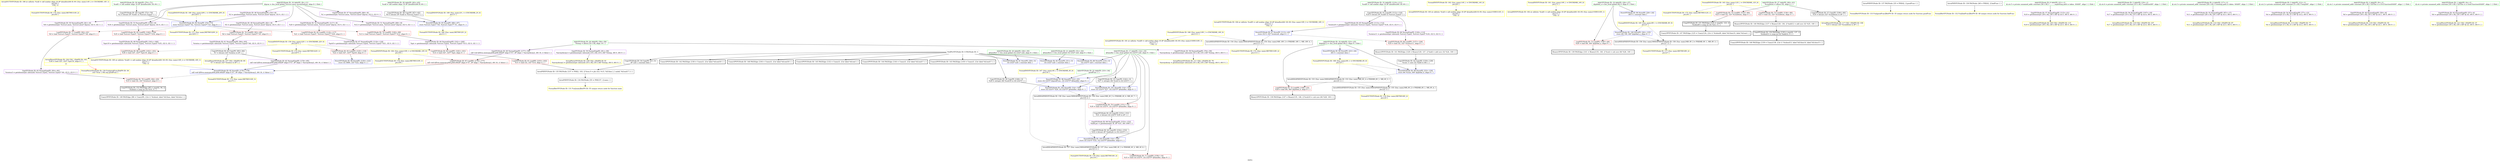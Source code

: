 digraph "SVFG" {
	label="SVFG";

	Node0x555556146700 [shape=record,color=yellow,penwidth=2,label="{ActualOUTSVFGNode ID: 186 at callsite:   %call = call noalias align 16 i8* @malloc(i64 8) #4 \{fun: main\}14V_2 = CSCHI(MR_14V_1)\npts\{63 \}\nCS[\{  \}]}"];
	Node0x555556146700 -> Node0x555556144bc0[style=dashed];
	Node0x555556146510 [shape=record,color=yellow,penwidth=2,label="{ActualOUTSVFGNode ID: 185 at callsite:   %call1 = call noalias align 16 i8* @malloc(i64 16) #4 \{fun: main\}16V_2 = CSCHI(MR_16V_1)\npts\{71 \}\nCS[\{  \}]}"];
	Node0x555556146510 -> Node0x555556137630[style=dashed];
	Node0x5555561462b0 [shape=record,color=yellow,penwidth=2,label="{ActualOUTSVFGNode ID: 184 at callsite:   %call5 = call noalias align 16 i8* @malloc(i64 16) #4 \{fun: main\}18V_3 = CSCHI(MR_18V_1)\npts\{111 \}\nCS[\{  \}]}"];
	Node0x5555561462b0 -> Node0x555556137c90[style=dashed];
	Node0x5555561460f0 [shape=record,color=yellow,penwidth=2,label="{ActualINSVFGNode ID: 183 at callsite:   %call = call noalias align 16 i8* @malloc(i64 8) #4 \{fun: main\}CSMU(14V_1)\npts\{63 \}\nCS[\{  \}]}"];
	Node0x555556145f30 [shape=record,color=yellow,penwidth=2,label="{ActualINSVFGNode ID: 182 at callsite:   %call1 = call noalias align 16 i8* @malloc(i64 16) #4 \{fun: main\}CSMU(16V_1)\npts\{71 \}\nCS[\{  \}]}"];
	Node0x555556145d00 [shape=record,color=yellow,penwidth=2,label="{ActualINSVFGNode ID: 181 at callsite:   %call5 = call noalias align 16 i8* @malloc(i64 16) #4 \{fun: main\}CSMU(18V_1)\npts\{111 \}\nCS[\{  \}]}"];
	Node0x555556145bb0 [shape=record,color=yellow,penwidth=2,label="{FormalOUTSVFGNode ID: 180 \{fun: main\}RETMU(2V_2)\npts\{11 \}\n}"];
	Node0x555556145a60 [shape=record,color=yellow,penwidth=2,label="{FormalOUTSVFGNode ID: 179 \{fun: main\}RETMU(4V_3)\npts\{16 \}\n}"];
	Node0x555556145910 [shape=record,color=yellow,penwidth=2,label="{FormalOUTSVFGNode ID: 178 \{fun: main\}RETMU(6V_2)\npts\{25 \}\n}"];
	Node0x5555561457c0 [shape=record,color=yellow,penwidth=2,label="{FormalOUTSVFGNode ID: 177 \{fun: main\}RETMU(8V_2)\npts\{27 \}\n}"];
	Node0x555556145670 [shape=record,color=yellow,penwidth=2,label="{FormalOUTSVFGNode ID: 176 \{fun: main\}RETMU(10V_1)\npts\{59 \}\n}"];
	Node0x555556145520 [shape=record,color=yellow,penwidth=2,label="{FormalOUTSVFGNode ID: 175 \{fun: main\}RETMU(12V_1)\npts\{61 \}\n}"];
	Node0x555556144bc0 [shape=record,color=yellow,penwidth=2,label="{FormalOUTSVFGNode ID: 174 \{fun: main\}RETMU(14V_2)\npts\{63 \}\n}"];
	Node0x555556144a70 [shape=record,color=yellow,penwidth=2,label="{FormalOUTSVFGNode ID: 173 \{fun: main\}RETMU(16V_3)\npts\{71 \}\n}"];
	Node0x555556144920 [shape=record,color=yellow,penwidth=2,label="{FormalOUTSVFGNode ID: 172 \{fun: main\}RETMU(18V_2)\npts\{111 \}\n}"];
	Node0x5555561447d0 [shape=record,color=yellow,penwidth=2,label="{FormalOUTSVFGNode ID: 171 \{fun: main\}RETMU(20V_2)\npts\{2011 \}\n}"];
	Node0x5555561445a0 [shape=record,color=yellow,penwidth=2,label="{FormalOUTSVFGNode ID: 170 \{fun: main\}RETMU(22V_1)\npts\{2071 \}\n}"];
	Node0x555556144420 [shape=record,color=yellow,penwidth=2,label="{FormalINSVFGNode ID: 169 \{fun: main\}2V_1 = ENCHI(MR_2V_0)\npts\{11 \}\n}"];
	Node0x555556144420 -> Node0x5555561373d0[style=dashed];
	Node0x5555561442a0 [shape=record,color=yellow,penwidth=2,label="{FormalINSVFGNode ID: 168 \{fun: main\}6V_1 = ENCHI(MR_6V_0)\npts\{25 \}\n}"];
	Node0x5555561442a0 -> Node0x555556137ef0[style=dashed];
	Node0x5555561442a0 -> Node0x5555560aae40[style=dashed];
	Node0x5555561442a0 -> Node0x555556142e20[style=dashed];
	Node0x555556144120 [shape=record,color=yellow,penwidth=2,label="{FormalINSVFGNode ID: 167 \{fun: main\}4V_1 = ENCHI(MR_4V_0)\npts\{16 \}\n}"];
	Node0x555556144120 -> Node0x555556137760[style=dashed];
	Node0x555556143fa0 [shape=record,color=yellow,penwidth=2,label="{FormalINSVFGNode ID: 166 \{fun: main\}18V_1 = ENCHI(MR_18V_0)\npts\{111 \}\n}"];
	Node0x555556143fa0 -> Node0x555556142ba0[style=dashed];
	Node0x555556143fa0 -> Node0x555556145d00[style=dashed];
	Node0x555556143e20 [shape=record,color=yellow,penwidth=2,label="{FormalINSVFGNode ID: 165 \{fun: main\}8V_1 = ENCHI(MR_8V_0)\npts\{27 \}\n}"];
	Node0x555556143e20 -> Node0x555556138020[style=dashed];
	Node0x555556143e20 -> Node0x5555561430a0[style=dashed];
	Node0x555556143ca0 [shape=record,color=yellow,penwidth=2,label="{FormalINSVFGNode ID: 164 \{fun: main\}10V_1 = ENCHI(MR_10V_0)\npts\{59 \}\n}"];
	Node0x555556143ca0 -> Node0x555556136c80[style=dashed];
	Node0x555556143ca0 -> Node0x555556145670[style=dashed];
	Node0x555556072b90 [shape=record,color=yellow,penwidth=2,label="{FormalINSVFGNode ID: 163 \{fun: main\}12V_1 = ENCHI(MR_12V_0)\npts\{61 \}\n}"];
	Node0x555556072b90 -> Node0x555556135aa0[style=dashed];
	Node0x555556072b90 -> Node0x555556135c00[style=dashed];
	Node0x555556072b90 -> Node0x555556145520[style=dashed];
	Node0x555556072ae0 [shape=record,color=yellow,penwidth=2,label="{FormalINSVFGNode ID: 162 \{fun: main\}14V_1 = ENCHI(MR_14V_0)\npts\{63 \}\n}"];
	Node0x555556072ae0 -> Node0x5555561460f0[style=dashed];
	Node0x555556072710 [shape=record,color=yellow,penwidth=2,label="{FormalINSVFGNode ID: 161 \{fun: main\}16V_1 = ENCHI(MR_16V_0)\npts\{71 \}\n}"];
	Node0x555556072710 -> Node0x555556145f30[style=dashed];
	Node0x555556072370 [shape=record,color=yellow,penwidth=2,label="{FormalINSVFGNode ID: 160 \{fun: main\}20V_1 = ENCHI(MR_20V_0)\npts\{2011 \}\n}"];
	Node0x555556072370 -> Node0x555556137500[style=dashed];
	Node0x555556071f90 [shape=record,color=yellow,penwidth=2,label="{FormalINSVFGNode ID: 159 \{fun: main\}22V_1 = ENCHI(MR_22V_0)\npts\{2071 \}\n}"];
	Node0x555556071f90 -> Node0x5555561362e0[style=dashed];
	Node0x555556071f90 -> Node0x555556136700[style=dashed];
	Node0x555556071f90 -> Node0x555556136b20[style=dashed];
	Node0x555556071f90 -> Node0x5555561445a0[style=dashed];
	Node0x555556143530 [shape=record,color=black,label="{IntraMSSAPHISVFGNode ID: 158 \{fun: main\}MSSAPHISVFGNode ID: 158 \{fun: main\}MR_4V_5 = PHI(MR_4V_4, MR_4V_7, )\npts\{16 \}\{  \}}"];
	Node0x555556143530 -> Node0x555556135520[style=dashed];
	Node0x555556143530 -> Node0x5555561383b0[style=dashed];
	Node0x555556143320 [shape=record,color=black,label="{IntraMSSAPHISVFGNode ID: 157 \{fun: main\}MSSAPHISVFGNode ID: 157 \{fun: main\}MR_4V_3 = PHI(MR_4V_2, MR_4V_6, )\npts\{16 \}\{  \}}"];
	Node0x555556143320 -> Node0x555556135680[style=dashed];
	Node0x555556143320 -> Node0x555556145a60[style=dashed];
	Node0x5555561430a0 [shape=record,color=black,label="{IntraMSSAPHISVFGNode ID: 156 \{fun: main\}MSSAPHISVFGNode ID: 156 \{fun: main\}MR_8V_2 = PHI(MR_8V_1, MR_8V_3, )\npts\{27 \}\{  \}}"];
	Node0x5555561430a0 -> Node0x5555561457c0[style=dashed];
	Node0x555556142e20 [shape=record,color=black,label="{IntraMSSAPHISVFGNode ID: 155 \{fun: main\}MSSAPHISVFGNode ID: 155 \{fun: main\}MR_6V_2 = PHI(MR_6V_1, MR_6V_4, )\npts\{25 \}\{  \}}"];
	Node0x555556142e20 -> Node0x555556145910[style=dashed];
	Node0x555556142ba0 [shape=record,color=black,label="{IntraMSSAPHISVFGNode ID: 154 \{fun: main\}MSSAPHISVFGNode ID: 154 \{fun: main\}MR_18V_2 = PHI(MR_18V_1, MR_18V_4, )\npts\{111 \}\{  \}}"];
	Node0x555556142ba0 -> Node0x555556144920[style=dashed];
	Node0x5555560aae40 [shape=record,color=black,label="{IntraMSSAPHISVFGNode ID: 153 \{fun: main\}MSSAPHISVFGNode ID: 153 \{fun: main\}MR_6V_4 = PHI(MR_6V_1, MR_6V_3, )\npts\{25 \}\{  \}}"];
	Node0x5555560aae40 -> Node0x5555561357e0[style=dashed];
	Node0x5555560aae40 -> Node0x555556142e20[style=dashed];
	Node0x55555613e300 [shape=record,color=black,penwidth=2,label="{CmpVFGNode ID: 152 PAGEdge: [95 = cmp(42, 94, )]\n    %tobool = icmp ne i32 %10, 0 \{  \}}"];
	Node0x55555613e300 -> Node0x55555613dba0[style=solid];
	Node0x55555613e0a0 [shape=record,color=black,penwidth=2,label="{CmpVFGNode ID: 151 PAGEdge: [124 = cmp(42, 123, )]\n    %tobool9 = icmp ne i32 %23, 0 \{  \}}"];
	Node0x55555613e0a0 -> Node0x55555613d740[style=solid];
	Node0x55555613ddd0 [shape=record,color=black,penwidth=2,label="{CmpVFGNode ID: 150 PAGEdge: [138 = cmp(42, 137, )]\n    %tobool13 = icmp ne i32 %add12, 0 \{  \}}"];
	Node0x55555613ddd0 -> Node0x55555613d510[style=solid];
	Node0x55555613dba0 [shape=record,color=black,penwidth=2,label="{UnaryOPVFGNode ID: 149 PAGEdge: [96 = Unary(95, )]      br i1 %tobool, label %if.then, label %if.else \{  \}}"];
	Node0x55555613d970 [shape=record,color=black,penwidth=2,label="{UnaryOPVFGNode ID: 148 PAGEdge: [104 = Unary(3, )]      br label %if.end18 \{  \}}"];
	Node0x55555613d740 [shape=record,color=black,penwidth=2,label="{UnaryOPVFGNode ID: 147 PAGEdge: [125 = Unary(124, )]      br i1 %tobool9, label %if.then10, label %if.end \{  \}}"];
	Node0x55555613d510 [shape=record,color=black,penwidth=2,label="{UnaryOPVFGNode ID: 146 PAGEdge: [139 = Unary(138, )]      br i1 %tobool13, label %if.then14, label %if.else15 \{  \}}"];
	Node0x55555613d2e0 [shape=record,color=black,penwidth=2,label="{UnaryOPVFGNode ID: 145 PAGEdge: [132 = Unary(3, )]      br label %if.end \{  \}}"];
	Node0x55555613d0b0 [shape=record,color=black,penwidth=2,label="{UnaryOPVFGNode ID: 144 PAGEdge: [144 = Unary(3, )]      br label %if.end17 \{  \}}"];
	Node0x55555613ce80 [shape=record,color=black,penwidth=2,label="{UnaryOPVFGNode ID: 143 PAGEdge: [150 = Unary(3, )]      br label %if.end17 \{  \}}"];
	Node0x55555613cbe0 [shape=record,color=black,penwidth=2,label="{UnaryOPVFGNode ID: 142 PAGEdge: [156 = Unary(3, )]      br label %if.end18 \{  \}}"];
	Node0x55555613c980 [shape=record,color=black,penwidth=2,label="{BinaryOPVFGNode ID: 141 PAGEdge: [128 = Binary(129, 127, )]      %add = add nsw i32 %24, 100 \{  \}}"];
	Node0x55555613c980 -> Node0x555556132aa0[style=solid];
	Node0x55555613c720 [shape=record,color=black,penwidth=2,label="{BinaryOPVFGNode ID: 140 PAGEdge: [137 = Binary(129, 136, )]      %add12 = add nsw i32 %25, 100 \{  \}}"];
	Node0x55555613c720 -> Node0x55555613ddd0[style=solid];
	Node0x55555613c4c0 [shape=record,color=black,penwidth=2,label="{BinaryOPVFGNode ID: 139 PAGEdge: [141 = Binary(135, 140, )]      %sub = sub nsw i64 %26, 100 \{  \}}"];
	Node0x55555613c1f0 [shape=record,color=black,penwidth=2,label="{BinaryOPVFGNode ID: 138 PAGEdge: [147 = Binary(135, 146, )]      %sub16 = sub nsw i64 %28, 100 \{  \}}"];
	Node0x55555613bee0 [shape=record,color=black,label="{IntraPHIVFGNode ID: 137 PAGNode: [35 = PHI(42, )]    goodFunc \{  \}}"];
	Node0x55555613bee0 -> Node0x55555613b370[style=solid];
	Node0x55555613bbd0 [shape=record,color=black,label="{IntraPHIVFGNode ID: 136 PAGNode: [48 = PHI(42, )]    badFunc \{  \}}"];
	Node0x55555613bbd0 -> Node0x55555613b200[style=solid];
	Node0x55555613b860 [shape=record,color=black,label="{IntraPHIVFGNode ID: 135 PAGNode: [157 = PHI(2, 103, )]      %res.0 = phi i32 [ %15, %if.then ], [ undef, %if.end17 ] \{  \}}"];
	Node0x55555613b860 -> Node0x55555613b4e0[style=solid];
	Node0x55555613b4e0 [shape=record,color=black,label="{IntraPHIVFGNode ID: 134 PAGNode: [55 = PHI(157, )]    main \{  \}}"];
	Node0x55555613b4e0 -> Node0x55555613b020[style=solid];
	Node0x55555613b370 [shape=record,color=yellow,penwidth=2,label="{FormalRetVFGNode ID: 133 Fun[goodFunc]RetPN ID: 35 unique return node for function goodFunc}"];
	Node0x55555613b200 [shape=record,color=yellow,penwidth=2,label="{FormalRetVFGNode ID: 132 Fun[badFunc]RetPN ID: 48 unique return node for function badFunc}"];
	Node0x55555613b020 [shape=record,color=yellow,penwidth=2,label="{FormalRetVFGNode ID: 131 Fun[main]RetPN ID: 55 unique return node for function main}"];
	Node0x55555613ae80 [shape=record,color=yellow,penwidth=2,label="{FormalParmVFGNode ID: 130 Fun[goodFunc]ValPN ID: 36\n i32* %var \{ 0th arg goodFunc  \}}"];
	Node0x5555561340a0 [shape=record,color=purple,label="{GepVFGNode ID: 58 NormalGepPE: [76\<--58]  \n   %arraydecay = getelementptr inbounds [16 x i8], [16 x i8]* %temp, i64 0, i64 0 \{  \}}"];
	Node0x5555561340a0 -> Node0x555556138d30[style=solid];
	Node0x555556133f40 [shape=record,color=purple,label="{GepVFGNode ID: 57 NormalGepPE: [115\<--21]  \n   %19 = getelementptr [38 x i8], [38 x i8]* @.str.5, i64 0, i64 0 \{  \}}"];
	Node0x555556133f40 -> Node0x555556138610[style=solid];
	Node0x555556133de0 [shape=record,color=purple,label="{GepVFGNode ID: 56 NormalGepPE: [107\<--19]  \n   %17 = getelementptr [10 x i8], [10 x i8]* @.str.4, i64 0, i64 0 \{  \}}"];
	Node0x555556133de0 -> Node0x5555561396b0[style=solid];
	Node0x555556133c80 [shape=record,color=purple,label="{GepVFGNode ID: 55 NormalGepPE: [97\<--17]  \n   %11 = getelementptr [26 x i8], [26 x i8]* @.str.3, i64 0, i64 0 \{  \}}"];
	Node0x555556133c80 -> Node0x5555561390c0[style=solid];
	Node0x555556133b20 [shape=record,color=purple,label="{GepVFGNode ID: 54 NormalGepPE: [77\<--12]  \n   %4 = getelementptr [5 x i8], [5 x i8]* @.str.2, i64 0, i64 0 \{  \}}"];
	Node0x555556133b20 -> Node0x555556138f90[style=solid];
	Node0x5555561339c0 [shape=record,color=purple,label="{GepVFGNode ID: 53 NormalGepPE: [159\<--8]  \n   %34 = getelementptr %struct.anon, %struct.anon* @gvar, i32 0, i32 1 \{  \}}"];
	Node0x5555561339c0 -> Node0x5555561369c0[style=solid];
	Node0x555556133860 [shape=record,color=purple,label="{GepVFGNode ID: 52 NormalGepPE: [117\<--8]  \n   %20 = getelementptr %struct.anon, %struct.anon* @gvar, i32 0, i32 1 \{  \}}"];
	Node0x555556133860 -> Node0x5555561365a0[style=solid];
	Node0x555556133700 [shape=record,color=purple,label="{GepVFGNode ID: 51 NormalGepPE: [99\<--8]  \n   %12 = getelementptr %struct.anon, %struct.anon* @gvar, i32 0, i32 1 \{  \}}"];
	Node0x555556133700 -> Node0x555556136180[style=solid];
	Node0x5555561335a0 [shape=record,color=purple,label="{GepVFGNode ID: 50 NormalGepPE: [91\<--8]  \n   %8 = getelementptr %struct.anon, %struct.anon* @gvar, i32 0, i32 1 \{  \}}"];
	Node0x5555561335a0 -> Node0x555556135ec0[style=solid];
	Node0x555556133440 [shape=record,color=purple,label="{GepVFGNode ID: 49 NormalGepPE: [82\<--8]  \n   %5 = getelementptr %struct.anon, %struct.anon* @gvar, i32 0, i32 1 \{  \}}"];
	Node0x555556133440 -> Node0x555556135d60[style=solid];
	Node0x5555561332e0 [shape=record,color=purple,label="{GepVFGNode ID: 48 NormalGepPE: [74\<--8]  \n   %3 = getelementptr %struct.anon, %struct.anon* @gvar, i32 0, i32 1 \{  \}}"];
	Node0x5555561332e0 -> Node0x555556137500[style=solid];
	Node0x555556133180 [shape=record,color=purple,label="{GepVFGNode ID: 47 NormalGepPE: [68\<--8]  \n   %1 = getelementptr %struct.anon, %struct.anon* @gvar, i32 0, i32 0 \{  \}}"];
	Node0x555556133180 -> Node0x5555561373d0[style=solid];
	Node0x555556133020 [shape=record,color=purple,label="{GepVFGNode ID: 46 NormalGepPE: [50\<--6]  \n   %0 = getelementptr [30 x i8], [30 x i8]* @.str.1, i64 0, i64 0 \{  \}}"];
	Node0x555556133020 -> Node0x555556139320[style=solid];
	Node0x555556132ec0 [shape=record,color=purple,label="{GepVFGNode ID: 45 NormalGepPE: [37\<--4]  \n   %0 = getelementptr [30 x i8], [30 x i8]* @.str, i64 0, i64 0 \{  \}}"];
	Node0x555556132ec0 -> Node0x555556139910[style=solid];
	Node0x555556132d60 [shape=record,color=black,label="{CopyVFGNode ID: 44 CopyPE: [154\<--153]  \n   %32 = bitcast i8* %add.ptr to i32 (i32*)* \{  \}}"];
	Node0x555556132d60 -> Node0x5555561383b0[style=solid];
	Node0x555556132c00 [shape=record,color=black,label="{CopyVFGNode ID: 43 CopyPE: [152\<--151]  \n   %31 = bitcast i32 (i32*)* %30 to i8* \{  \}}"];
	Node0x555556132c00 -> Node0x555556135260[style=solid];
	Node0x555556132aa0 [shape=record,color=black,label="{CopyVFGNode ID: 42 CopyPE: [130\<--128]  \n   %conv = sext i32 %add to i64 \{  \}}"];
	Node0x555556132aa0 -> Node0x555556137ef0[style=solid];
	Node0x555556132940 [shape=record,color=black,label="{CopyVFGNode ID: 41 CopyPE: [112\<--110]  \n   %18 = bitcast i8* %call5 to %struct.Type2* \{  \}}"];
	Node0x555556132940 -> Node0x555556134e40[style=solid];
	Node0x555556132940 -> Node0x555556134fa0[style=solid];
	Node0x5555561327e0 [shape=record,color=black,label="{CopyVFGNode ID: 40 CopyPE: [85\<--84]  \n   %7 = bitcast i32* %status to i8* \{  \}}"];
	Node0x5555561327e0 -> Node0x555556134a20[style=solid];
	Node0x5555561327e0 -> Node0x555556138870[style=solid];
	Node0x555556132680 [shape=record,color=black,label="{CopyVFGNode ID: 39 CopyPE: [73\<--70]  \n   %2 = bitcast i8* %call1 to %struct.Type2* \{  \}}"];
	Node0x555556132680 -> Node0x555556137500[style=solid];
	Node0x555556132520 [shape=record,color=black,label="{CopyVFGNode ID: 38 CopyPE: [67\<--62]  \n   %0 = bitcast i8* %call to %struct.Type1* \{  \}}"];
	Node0x555556132520 -> Node0x5555561373d0[style=solid];
	Node0x5555561323c0 [shape=record,color=black,label="{CopyVFGNode ID: 37 CopyPE: [106\<--60]  \n   %16 = bitcast i32* %condition to i8* \{  \}}"];
	Node0x5555561323c0 -> Node0x555556139450[style=solid];
	Node0x555556132260 [shape=record,color=black,label="{CopyVFGNode ID: 36 CopyPE: [148\<--3]  \n   %29 = inttoptr i64 %sub16 to i32 (i32*)* \{  \}}"];
	Node0x555556132260 -> Node0x555556138280[style=solid];
	Node0x555556132100 [shape=record,color=black,label="{CopyVFGNode ID: 35 CopyPE: [142\<--3]  \n   %27 = inttoptr i64 %sub to i32 (i32*)* \{  \}}"];
	Node0x555556132100 -> Node0x555556138150[style=solid];
	Node0x555556131dc0 [shape=record,color=black,label="{CopyVFGNode ID: 34 CopyPE: [2\<--3]  \n i8* null \{ constant data \}}"];
	Node0x555556131dc0 -> Node0x55555613b860[style=solid];
	Node0x555556131c60 [shape=record,color=green,label="{AddrVFGNode ID: 33 AddrPE: [110\<--111]  \n   %call5 = call noalias align 16 i8* @malloc(i64 16) #4 \{  \}}"];
	Node0x555556131c60 -> Node0x555556132940[style=solid];
	Node0x555556131660 [shape=record,color=green,label="{AddrVFGNode ID: 30 AddrPE: [70\<--71]  \n   %call1 = call noalias align 16 i8* @malloc(i64 16) #4 \{  \}}"];
	Node0x555556131660 -> Node0x555556132680[style=solid];
	Node0x55555612f330 [shape=record,color=green,label="{AddrVFGNode ID: 6 AddrPE: [21\<--1]  \n @.str.5 = private unnamed_addr constant [38 x i8] c\"..........exploiting path is taken. \\0A\\00\", align 1 \{ Glob  \}}"];
	Node0x55555612f330 -> Node0x555556133f40[style=solid];
	Node0x55555612f2a0 [shape=record,color=green,label="{AddrVFGNode ID: 5 AddrPE: [19\<--1]  \n @.str.4 = private unnamed_addr constant [10 x i8] c\"condition\\00\", align 1 \{ Glob  \}}"];
	Node0x55555612f2a0 -> Node0x555556133de0[style=solid];
	Node0x55555611fd80 [shape=record,color=green,label="{AddrVFGNode ID: 4 AddrPE: [17\<--1]  \n @.str.3 = private unnamed_addr constant [26 x i8] c\"crashing path is taken. \\0A\\00\", align 1 \{ Glob  \}}"];
	Node0x55555611fd80 -> Node0x555556133c80[style=solid];
	Node0x55555611fcb0 [shape=record,color=green,label="{AddrVFGNode ID: 3 AddrPE: [12\<--1]  \n @.str.2 = private unnamed_addr constant [5 x i8] c\"temp\\00\", align 1 \{ Glob  \}}"];
	Node0x55555611fcb0 -> Node0x555556133b20[style=solid];
	Node0x55555611fc00 [shape=record,color=green,label="{AddrVFGNode ID: 2 AddrPE: [6\<--1]  \n @.str.1 = private unnamed_addr constant [30 x i8] c\"/////This is a Evil function\\0A\\00\", align 1 \{ Glob  \}}"];
	Node0x55555611fc00 -> Node0x555556133020[style=solid];
	Node0x55555612e910 [shape=record,color=green,label="{AddrVFGNode ID: 1 AddrPE: [4\<--1]  \n @.str = private unnamed_addr constant [30 x i8] c\"/////This is a Good function\\0A\\00\", align 1 \{ Glob  \}}"];
	Node0x55555612e910 -> Node0x555556132ec0[style=solid];
	Node0x555556066510 [shape=record,color=grey,label="{NullPtrVFGNode ID: 0 PAGNode ID: 3\n}"];
	Node0x555556066510 -> Node0x555556131dc0[style=solid];
	Node0x555556066510 -> Node0x555556132100[style=solid];
	Node0x555556066510 -> Node0x555556132260[style=solid];
	Node0x555556066510 -> Node0x555556136de0[style=solid];
	Node0x555556066510 -> Node0x555556137170[style=solid];
	Node0x555556066510 -> Node0x5555561372a0[style=solid];
	Node0x555556066510 -> Node0x55555613cbe0[style=solid];
	Node0x555556066510 -> Node0x55555613ce80[style=solid];
	Node0x555556066510 -> Node0x55555613d0b0[style=solid];
	Node0x555556066510 -> Node0x55555613d2e0[style=solid];
	Node0x555556066510 -> Node0x55555613d970[style=solid];
	Node0x555556130320 [shape=record,color=green,label="{AddrVFGNode ID: 16 AddrPE: [8\<--11]  \n @gvar = dso_local global %struct.anon zeroinitializer, align 8 \{ Glob  \}}"];
	Node0x555556130320 -> Node0x555556133180[style=solid];
	Node0x555556130320 -> Node0x5555561332e0[style=solid];
	Node0x555556130320 -> Node0x555556133440[style=solid];
	Node0x555556130320 -> Node0x5555561335a0[style=solid];
	Node0x555556130320 -> Node0x555556133700[style=solid];
	Node0x555556130320 -> Node0x555556133860[style=solid];
	Node0x555556130320 -> Node0x5555561339c0[style=solid];
	Node0x555556130480 [shape=record,color=green,label="{AddrVFGNode ID: 17 AddrPE: [14\<--16]  \n @handler = dso_local global i32 (i32*)* null, align 8 \{ Glob  \}}"];
	Node0x555556130480 -> Node0x555556135520[style=solid];
	Node0x555556130480 -> Node0x555556135680[style=solid];
	Node0x555556130480 -> Node0x555556136de0[style=solid];
	Node0x555556130480 -> Node0x555556137760[style=solid];
	Node0x555556130480 -> Node0x555556138150[style=solid];
	Node0x555556130480 -> Node0x555556138280[style=solid];
	Node0x555556130480 -> Node0x5555561383b0[style=solid];
	Node0x5555561305e0 [shape=record,color=green,label="{AddrVFGNode ID: 18 AddrPE: [23\<--25]  \n @global_b = dso_local global i64 0, align 8 \{ Glob  \}}"];
	Node0x5555561305e0 -> Node0x5555561357e0[style=solid];
	Node0x5555561305e0 -> Node0x555556136f10[style=solid];
	Node0x5555561305e0 -> Node0x555556137ef0[style=solid];
	Node0x555556130740 [shape=record,color=green,label="{AddrVFGNode ID: 19 AddrPE: [26\<--27]  \n @global_a = dso_local global i64 0, align 8 \{ Glob  \}}"];
	Node0x555556130740 -> Node0x555556135940[style=solid];
	Node0x555556130740 -> Node0x555556137040[style=solid];
	Node0x555556130740 -> Node0x555556138020[style=solid];
	Node0x5555561308a0 [shape=record,color=green,label="{AddrVFGNode ID: 20 AddrPE: [28\<--30]  \n @handler1 = dso_local global i32 (i32)* null, align 8 \{ Glob  \}}"];
	Node0x5555561308a0 -> Node0x555556137170[style=solid];
	Node0x555556130a00 [shape=record,color=green,label="{AddrVFGNode ID: 21 AddrPE: [31\<--32]  \n @handler2 = dso_local global i32 (i32)* null, align 8 \{ Glob  \}}"];
	Node0x555556130a00 -> Node0x5555561372a0[style=solid];
	Node0x555556130b60 [shape=record,color=green,label="{AddrVFGNode ID: 22 AddrPE: [33\<--34]  \n goodFunc \{  \}}"];
	Node0x555556130b60 -> Node0x555556137760[style=solid];
	Node0x5555561310e0 [shape=record,color=green,label="{AddrVFGNode ID: 26 AddrPE: [58\<--59]  \n   %temp = alloca [16 x i8], align 16 \{  \}}"];
	Node0x5555561310e0 -> Node0x5555561340a0[style=solid];
	Node0x5555561310e0 -> Node0x555556134200[style=solid];
	Node0x5555561310e0 -> Node0x555556134360[style=solid];
	Node0x555556131240 [shape=record,color=green,label="{AddrVFGNode ID: 27 AddrPE: [60\<--61]  \n   %condition = alloca i32, align 4 \{  \}}"];
	Node0x555556131240 -> Node0x5555561323c0[style=solid];
	Node0x555556131240 -> Node0x555556135aa0[style=solid];
	Node0x555556131240 -> Node0x555556135c00[style=solid];
	Node0x5555561313a0 [shape=record,color=green,label="{AddrVFGNode ID: 28 AddrPE: [62\<--63]  \n   %call = call noalias align 16 i8* @malloc(i64 8) #4 \{  \}}"];
	Node0x5555561313a0 -> Node0x555556132520[style=solid];
	Node0x555556134200 [shape=record,color=purple,label="{GepVFGNode ID: 59 NormalGepPE: [81\<--58]  \n   %arraydecay2 = getelementptr inbounds [16 x i8], [16 x i8]* %temp, i64 0, i64 0 \{  \}}"];
	Node0x555556134200 -> Node0x5555561389a0[style=solid];
	Node0x555556134360 [shape=record,color=purple,label="{GepVFGNode ID: 60 NormalGepPE: [177\<--58]  \n   call void @llvm.memcpy.p0i8.p0i8.i64(i8* align 8 %7, i8* align 1 %arraydecay2, i64 16, i1 false) \{  \}}"];
	Node0x555556134360 -> Node0x555556136c80[style=solid];
	Node0x5555561348c0 [shape=record,color=purple,label="{GepVFGNode ID: 61 NormalGepPE: [84\<--83]  \n   %status = getelementptr inbounds %struct.Type2, %struct.Type2* %6, i32 0, i32 0 \{  \}}"];
	Node0x5555561348c0 -> Node0x5555561327e0[style=solid];
	Node0x555556134a20 [shape=record,color=purple,label="{GepVFGNode ID: 62 NormalGepPE: [176\<--85]  \n   call void @llvm.memcpy.p0i8.p0i8.i64(i8* align 8 %7, i8* align 1 %arraydecay2, i64 16, i1 false) \{  \}}"];
	Node0x555556134a20 -> Node0x555556137630[style=solid];
	Node0x555556134b80 [shape=record,color=purple,label="{GepVFGNode ID: 63 NormalGepPE: [93\<--92]  \n   %status3 = getelementptr inbounds %struct.Type2, %struct.Type2* %9, i32 0, i32 0 \{  \}}"];
	Node0x555556134b80 -> Node0x555556136020[style=solid];
	Node0x555556134ce0 [shape=record,color=purple,label="{GepVFGNode ID: 64 NormalGepPE: [101\<--100]  \n   %ptr = getelementptr inbounds %struct.Type2, %struct.Type2* %13, i32 0, i32 1 \{  \}}"];
	Node0x555556134ce0 -> Node0x5555561362e0[style=solid];
	Node0x555556134e40 [shape=record,color=purple,label="{GepVFGNode ID: 65 NormalGepPE: [113\<--112]  \n   %status6 = getelementptr inbounds %struct.Type2, %struct.Type2* %18, i32 0, i32 0 \{  \}}"];
	Node0x555556134e40 -> Node0x555556137c90[style=solid];
	Node0x555556134fa0 [shape=record,color=purple,label="{GepVFGNode ID: 66 NormalGepPE: [126\<--112]  \n   %status11 = getelementptr inbounds %struct.Type2, %struct.Type2* %18, i32 0, i32 0 \{  \}}"];
	Node0x555556134fa0 -> Node0x555556136860[style=solid];
	Node0x555556135100 [shape=record,color=purple,label="{GepVFGNode ID: 67 NormalGepPE: [119\<--118]  \n   %ptr8 = getelementptr inbounds %struct.Type2, %struct.Type2* %21, i32 0, i32 1 \{  \}}"];
	Node0x555556135100 -> Node0x555556136700[style=solid];
	Node0x555556135260 [shape=record,color=purple,label="{GepVFGNode ID: 68 NormalGepPE: [153\<--152]  \n   %add.ptr = getelementptr i8, i8* %31, i64 1000 \{  \}}"];
	Node0x555556135260 -> Node0x555556132d60[style=solid];
	Node0x5555561353c0 [shape=record,color=purple,label="{GepVFGNode ID: 69 NormalGepPE: [161\<--160]  \n   %ptr19 = getelementptr inbounds %struct.Type2, %struct.Type2* %35, i32 0, i32 1 \{  \}}"];
	Node0x5555561353c0 -> Node0x555556136b20[style=solid];
	Node0x555556135520 [shape=record,color=red,label="{LoadVFGNode ID: 70 LoadPE: [151\<--14]  \n   %30 = load i32 (i32*)*, i32 (i32*)** @handler, align 8 \{  \}}"];
	Node0x555556135520 -> Node0x555556132c00[style=solid];
	Node0x555556135680 [shape=record,color=red,label="{LoadVFGNode ID: 71 LoadPE: [158\<--14]  \n   %33 = load i32 (i32*)*, i32 (i32*)** @handler, align 8 \{  \}}"];
	Node0x5555561357e0 [shape=record,color=red,label="{LoadVFGNode ID: 72 LoadPE: [146\<--23]  \n   %28 = load i64, i64* @global_b, align 8 \{  \}}"];
	Node0x5555561357e0 -> Node0x55555613c1f0[style=solid];
	Node0x555556135940 [shape=record,color=red,label="{LoadVFGNode ID: 73 LoadPE: [140\<--26]  \n   %26 = load i64, i64* @global_a, align 8 \{  \}}"];
	Node0x555556135940 -> Node0x55555613c4c0[style=solid];
	Node0x555556135aa0 [shape=record,color=red,label="{LoadVFGNode ID: 74 LoadPE: [123\<--60]  \n   %23 = load i32, i32* %condition, align 4 \{  \}}"];
	Node0x555556135aa0 -> Node0x55555613e0a0[style=solid];
	Node0x555556135c00 [shape=record,color=red,label="{LoadVFGNode ID: 75 LoadPE: [136\<--60]  \n   %25 = load i32, i32* %condition, align 4 \{  \}}"];
	Node0x555556135c00 -> Node0x55555613c720[style=solid];
	Node0x555556135d60 [shape=record,color=red,label="{LoadVFGNode ID: 76 LoadPE: [83\<--82]  \n   %6 = load %struct.Type2*, %struct.Type2** %5, align 8 \{  \}}"];
	Node0x555556135d60 -> Node0x5555561348c0[style=solid];
	Node0x555556135ec0 [shape=record,color=red,label="{LoadVFGNode ID: 77 LoadPE: [92\<--91]  \n   %9 = load %struct.Type2*, %struct.Type2** %8, align 8 \{  \}}"];
	Node0x555556135ec0 -> Node0x555556134b80[style=solid];
	Node0x555556136020 [shape=record,color=red,label="{LoadVFGNode ID: 78 LoadPE: [94\<--93]  \n   %10 = load i32, i32* %status3, align 8 \{  \}}"];
	Node0x555556136020 -> Node0x55555613e300[style=solid];
	Node0x555556136180 [shape=record,color=red,label="{LoadVFGNode ID: 79 LoadPE: [100\<--99]  \n   %13 = load %struct.Type2*, %struct.Type2** %12, align 8 \{  \}}"];
	Node0x555556136180 -> Node0x555556134ce0[style=solid];
	Node0x5555561362e0 [shape=record,color=red,label="{LoadVFGNode ID: 80 LoadPE: [102\<--101]  \n   %14 = load i32*, i32** %ptr, align 8 \{  \}}"];
	Node0x5555561362e0 -> Node0x555556136440[style=solid];
	Node0x555556136440 [shape=record,color=red,label="{LoadVFGNode ID: 81 LoadPE: [103\<--102]  \n   %15 = load i32, i32* %14, align 4 \{  \}}"];
	Node0x555556136440 -> Node0x55555613b860[style=solid];
	Node0x5555561365a0 [shape=record,color=red,label="{LoadVFGNode ID: 82 LoadPE: [118\<--117]  \n   %21 = load %struct.Type2*, %struct.Type2** %20, align 8 \{  \}}"];
	Node0x5555561365a0 -> Node0x555556135100[style=solid];
	Node0x555556136700 [shape=record,color=red,label="{LoadVFGNode ID: 83 LoadPE: [120\<--119]  \n   %22 = load i32*, i32** %ptr8, align 8 \{  \}}"];
	Node0x555556136700 -> Node0x555556137dc0[style=solid];
	Node0x555556136860 [shape=record,color=red,label="{LoadVFGNode ID: 84 LoadPE: [127\<--126]  \n   %24 = load i32, i32* %status11, align 8 \{  \}}"];
	Node0x555556136860 -> Node0x55555613c980[style=solid];
	Node0x5555561369c0 [shape=record,color=red,label="{LoadVFGNode ID: 85 LoadPE: [160\<--159]  \n   %35 = load %struct.Type2*, %struct.Type2** %34, align 8 \{  \}}"];
	Node0x5555561369c0 -> Node0x5555561353c0[style=solid];
	Node0x555556136b20 [shape=record,color=red,label="{LoadVFGNode ID: 86 LoadPE: [162\<--161]  \n   %36 = load i32*, i32** %ptr19, align 8 \{  \}}"];
	Node0x555556136b20 -> Node0x5555561384e0[style=solid];
	Node0x555556136c80 [shape=record,color=red,label="{LoadVFGNode ID: 87 LoadPE: [178\<--177]  \n   call void @llvm.memcpy.p0i8.p0i8.i64(i8* align 8 %7, i8* align 1 %arraydecay2, i64 16, i1 false) \{  \}}"];
	Node0x555556136c80 -> Node0x555556137630[style=solid];
	Node0x555556136de0 [shape=record,color=blue,label="{StoreVFGNode ID: 88 StorePE: [14\<--3]  \n i32 (i32*)* null \{ constant data \}}"];
	Node0x555556136de0 -> Node0x555556144120[style=dashed];
	Node0x555556136f10 [shape=record,color=blue,label="{StoreVFGNode ID: 89 StorePE: [23\<--24]  \n i64 0 \{ constant data \}}"];
	Node0x555556136f10 -> Node0x5555561442a0[style=dashed];
	Node0x555556137040 [shape=record,color=blue,label="{StoreVFGNode ID: 90 StorePE: [26\<--24]  \n i64 0 \{ constant data \}}"];
	Node0x555556137040 -> Node0x555556143e20[style=dashed];
	Node0x555556137170 [shape=record,color=blue,label="{StoreVFGNode ID: 91 StorePE: [28\<--3]  \n i32 (i32)* null \{ constant data \}}"];
	Node0x5555561372a0 [shape=record,color=blue,label="{StoreVFGNode ID: 92 StorePE: [31\<--3]  \n i32 (i32)* null \{ constant data \}}"];
	Node0x5555561373d0 [shape=record,color=blue,label="{StoreVFGNode ID: 93 StorePE: [68\<--67]  \n   store %struct.Type1* %0, %struct.Type1** %1, align 8 \{  \}}"];
	Node0x5555561373d0 -> Node0x555556145bb0[style=dashed];
	Node0x555556137500 [shape=record,color=blue,label="{StoreVFGNode ID: 94 StorePE: [74\<--73]  \n   store %struct.Type2* %2, %struct.Type2** %3, align 8 \{  \}}"];
	Node0x555556137500 -> Node0x555556135d60[style=dashed];
	Node0x555556137500 -> Node0x555556135ec0[style=dashed];
	Node0x555556137500 -> Node0x555556136180[style=dashed];
	Node0x555556137500 -> Node0x5555561365a0[style=dashed];
	Node0x555556137500 -> Node0x5555561369c0[style=dashed];
	Node0x555556137500 -> Node0x5555561447d0[style=dashed];
	Node0x555556137630 [shape=record,color=blue,label="{StoreVFGNode ID: 95 StorePE: [176\<--178]  \n   call void @llvm.memcpy.p0i8.p0i8.i64(i8* align 8 %7, i8* align 1 %arraydecay2, i64 16, i1 false) \{  \}}"];
	Node0x555556137630 -> Node0x555556136020[style=dashed];
	Node0x555556137630 -> Node0x555556144a70[style=dashed];
	Node0x555556137760 [shape=record,color=blue,label="{StoreVFGNode ID: 96 StorePE: [14\<--33]  \n   store i32 (i32*)* @goodFunc, i32 (i32*)** @handler, align 8 \{  \}}"];
	Node0x555556137760 -> Node0x555556138150[style=dashed];
	Node0x555556137760 -> Node0x555556138280[style=dashed];
	Node0x555556137760 -> Node0x555556143320[style=dashed];
	Node0x555556137c90 [shape=record,color=blue,label="{StoreVFGNode ID: 97 StorePE: [113\<--42]  \n   store i32 0, i32* %status6, align 8 \{  \}}"];
	Node0x555556137c90 -> Node0x555556136860[style=dashed];
	Node0x555556137c90 -> Node0x555556142ba0[style=dashed];
	Node0x555556137dc0 [shape=record,color=blue,label="{StoreVFGNode ID: 98 StorePE: [120\<--122]  \n   store i32 4660, i32* %22, align 4 \{  \}}"];
	Node0x555556137ef0 [shape=record,color=blue,label="{StoreVFGNode ID: 99 StorePE: [23\<--130]  \n   store i64 %conv, i64* @global_b, align 8 \{  \}}"];
	Node0x555556137ef0 -> Node0x5555560aae40[style=dashed];
	Node0x555556138020 [shape=record,color=blue,label="{StoreVFGNode ID: 100 StorePE: [26\<--135]  \n   store i64 100, i64* @global_a, align 8 \{  \}}"];
	Node0x555556138020 -> Node0x555556135940[style=dashed];
	Node0x555556138020 -> Node0x5555561430a0[style=dashed];
	Node0x555556138150 [shape=record,color=blue,label="{StoreVFGNode ID: 101 StorePE: [14\<--142]  \n   store i32 (i32*)* %27, i32 (i32*)** @handler, align 8 \{  \}}"];
	Node0x555556138150 -> Node0x555556143530[style=dashed];
	Node0x555556138280 [shape=record,color=blue,label="{StoreVFGNode ID: 102 StorePE: [14\<--148]  \n   store i32 (i32*)* %29, i32 (i32*)** @handler, align 8 \{  \}}"];
	Node0x555556138280 -> Node0x555556143530[style=dashed];
	Node0x5555561383b0 [shape=record,color=blue,label="{StoreVFGNode ID: 103 StorePE: [14\<--154]  \n   store i32 (i32*)* %32, i32 (i32*)** @handler, align 8 \{  \}}"];
	Node0x5555561383b0 -> Node0x555556143320[style=dashed];
	Node0x5555561384e0 [shape=record,color=yellow,penwidth=2,label="{ActualParmVFGNode ID: 104 CS[\{  \}]ValPN ID: 162\n   %36 = load i32*, i32** %ptr19, align 8 \{  \}|{<s0>11}}"];
	Node0x5555561384e0:s0 -> Node0x55555613ae80[style=solid,color=red];
	Node0x555556138610 [shape=record,color=yellow,penwidth=2,label="{ActualParmVFGNode ID: 105 CS[\{  \}]ValPN ID: 115\n   %19 = getelementptr [38 x i8], [38 x i8]* @.str.5, i64 0, i64 0 \{  \}}"];
	Node0x555556138870 [shape=record,color=yellow,penwidth=2,label="{ActualParmVFGNode ID: 107 CS[\{  \}]ValPN ID: 85\n   %7 = bitcast i32* %status to i8* \{  \}}"];
	Node0x5555561389a0 [shape=record,color=yellow,penwidth=2,label="{ActualParmVFGNode ID: 108 CS[\{  \}]ValPN ID: 81\n   %arraydecay2 = getelementptr inbounds [16 x i8], [16 x i8]* %temp, i64 0, i64 0 \{  \}}"];
	Node0x555556138d30 [shape=record,color=yellow,penwidth=2,label="{ActualParmVFGNode ID: 111 CS[\{  \}]ValPN ID: 76\n   %arraydecay = getelementptr inbounds [16 x i8], [16 x i8]* %temp, i64 0, i64 0 \{  \}}"];
	Node0x555556138f90 [shape=record,color=yellow,penwidth=2,label="{ActualParmVFGNode ID: 113 CS[\{  \}]ValPN ID: 77\n   %4 = getelementptr [5 x i8], [5 x i8]* @.str.2, i64 0, i64 0 \{  \}}"];
	Node0x5555561390c0 [shape=record,color=yellow,penwidth=2,label="{ActualParmVFGNode ID: 114 CS[\{  \}]ValPN ID: 97\n   %11 = getelementptr [26 x i8], [26 x i8]* @.str.3, i64 0, i64 0 \{  \}}"];
	Node0x555556139320 [shape=record,color=yellow,penwidth=2,label="{ActualParmVFGNode ID: 116 CS[\{  \}]ValPN ID: 50\n   %0 = getelementptr [30 x i8], [30 x i8]* @.str.1, i64 0, i64 0 \{  \}}"];
	Node0x555556139450 [shape=record,color=yellow,penwidth=2,label="{ActualParmVFGNode ID: 117 CS[\{  \}]ValPN ID: 106\n   %16 = bitcast i32* %condition to i8* \{  \}}"];
	Node0x5555561396b0 [shape=record,color=yellow,penwidth=2,label="{ActualParmVFGNode ID: 119 CS[\{  \}]ValPN ID: 107\n   %17 = getelementptr [10 x i8], [10 x i8]* @.str.4, i64 0, i64 0 \{  \}}"];
	Node0x555556139910 [shape=record,color=yellow,penwidth=2,label="{ActualParmVFGNode ID: 121 CS[\{  \}]ValPN ID: 37\n   %0 = getelementptr [30 x i8], [30 x i8]* @.str, i64 0, i64 0 \{  \}}"];
}
